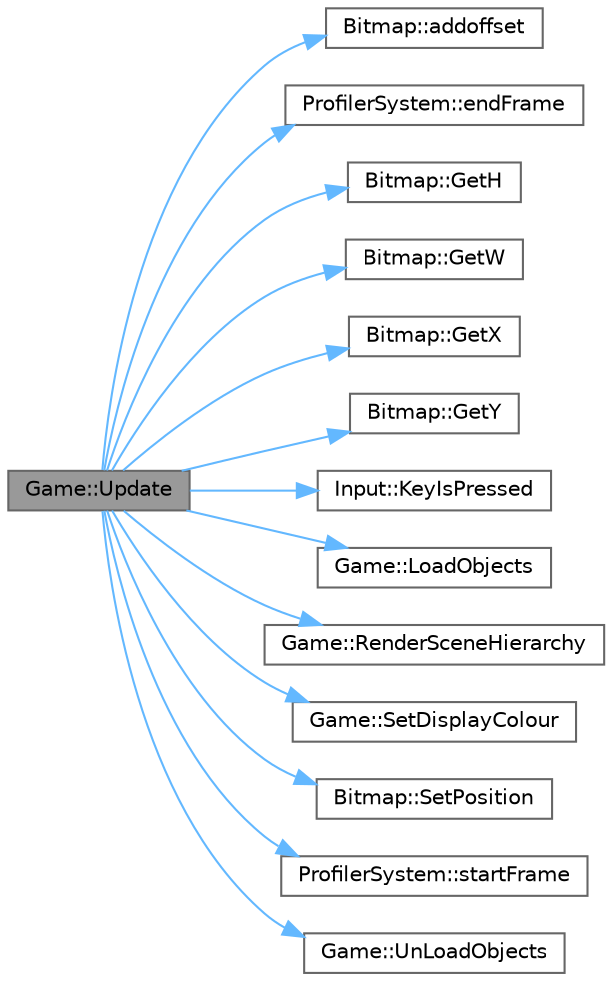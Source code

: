 digraph "Game::Update"
{
 // LATEX_PDF_SIZE
  bgcolor="transparent";
  edge [fontname=Helvetica,fontsize=10,labelfontname=Helvetica,labelfontsize=10];
  node [fontname=Helvetica,fontsize=10,shape=box,height=0.2,width=0.4];
  rankdir="LR";
  Node1 [label="Game::Update",height=0.2,width=0.4,color="gray40", fillcolor="grey60", style="filled", fontcolor="black",tooltip="Update Function for Game."];
  Node1 -> Node2 [color="steelblue1",style="solid"];
  Node2 [label="Bitmap::addoffset",height=0.2,width=0.4,color="grey40", fillcolor="white", style="filled",URL="$class_bitmap.html#afdc4f28cf1a32e587153be4012aa058f",tooltip="Addoffsets the specified x."];
  Node1 -> Node3 [color="steelblue1",style="solid"];
  Node3 [label="ProfilerSystem::endFrame",height=0.2,width=0.4,color="grey40", fillcolor="white", style="filled",URL="$class_profiler_system.html#aa73e8057f424a729ec4f37d49fef3fa4",tooltip="Ends the frame."];
  Node1 -> Node4 [color="steelblue1",style="solid"];
  Node4 [label="Bitmap::GetH",height=0.2,width=0.4,color="grey40", fillcolor="white", style="filled",URL="$class_bitmap.html#a7e398a0f351b6747ac85e24368fb9ad5",tooltip="Gets the h."];
  Node1 -> Node5 [color="steelblue1",style="solid"];
  Node5 [label="Bitmap::GetW",height=0.2,width=0.4,color="grey40", fillcolor="white", style="filled",URL="$class_bitmap.html#a2619a68555872d52f324ec110c78e5e3",tooltip="Gets the w."];
  Node1 -> Node6 [color="steelblue1",style="solid"];
  Node6 [label="Bitmap::GetX",height=0.2,width=0.4,color="grey40", fillcolor="white", style="filled",URL="$class_bitmap.html#a8dcb2592cf1a834c0c4864d03597eb0f",tooltip=" "];
  Node1 -> Node7 [color="steelblue1",style="solid"];
  Node7 [label="Bitmap::GetY",height=0.2,width=0.4,color="grey40", fillcolor="white", style="filled",URL="$class_bitmap.html#ab7481fba70b483315b9bcee6007c0e7d",tooltip=" "];
  Node1 -> Node8 [color="steelblue1",style="solid"];
  Node8 [label="Input::KeyIsPressed",height=0.2,width=0.4,color="grey40", fillcolor="white", style="filled",URL="$class_input.html#a637918b2b2f09a0b405e9d699bb4c334",tooltip=" "];
  Node1 -> Node9 [color="steelblue1",style="solid"];
  Node9 [label="Game::LoadObjects",height=0.2,width=0.4,color="grey40", fillcolor="white", style="filled",URL="$class_game.html#acd4a0faf4e7210c53a88e8c1cb90281f",tooltip="Function for loading all game objects."];
  Node1 -> Node10 [color="steelblue1",style="solid"];
  Node10 [label="Game::RenderSceneHierarchy",height=0.2,width=0.4,color="grey40", fillcolor="white", style="filled",URL="$class_game.html#aae0472df3a9a5ff0b2df25ba9465fd03",tooltip="Renders the scene hierarchy."];
  Node1 -> Node11 [color="steelblue1",style="solid"];
  Node11 [label="Game::SetDisplayColour",height=0.2,width=0.4,color="grey40", fillcolor="white", style="filled",URL="$class_game.html#a06d91a56a4b25d9b959559e4faa0d84a",tooltip="Set Display Colour for SDL Window Background."];
  Node1 -> Node12 [color="steelblue1",style="solid"];
  Node12 [label="Bitmap::SetPosition",height=0.2,width=0.4,color="grey40", fillcolor="white", style="filled",URL="$class_bitmap.html#a15fe29c1b4fc1f00716c9dd422abc4c1",tooltip="Sets the position."];
  Node1 -> Node13 [color="steelblue1",style="solid"];
  Node13 [label="ProfilerSystem::startFrame",height=0.2,width=0.4,color="grey40", fillcolor="white", style="filled",URL="$class_profiler_system.html#a498888d536a6d82d12d2b58703e80505",tooltip="Starts the frame."];
  Node1 -> Node14 [color="steelblue1",style="solid"];
  Node14 [label="Game::UnLoadObjects",height=0.2,width=0.4,color="grey40", fillcolor="white", style="filled",URL="$class_game.html#a770b062e3ff36ddacf78d6625f3162f1",tooltip="Function for unloading all game objects."];
}
